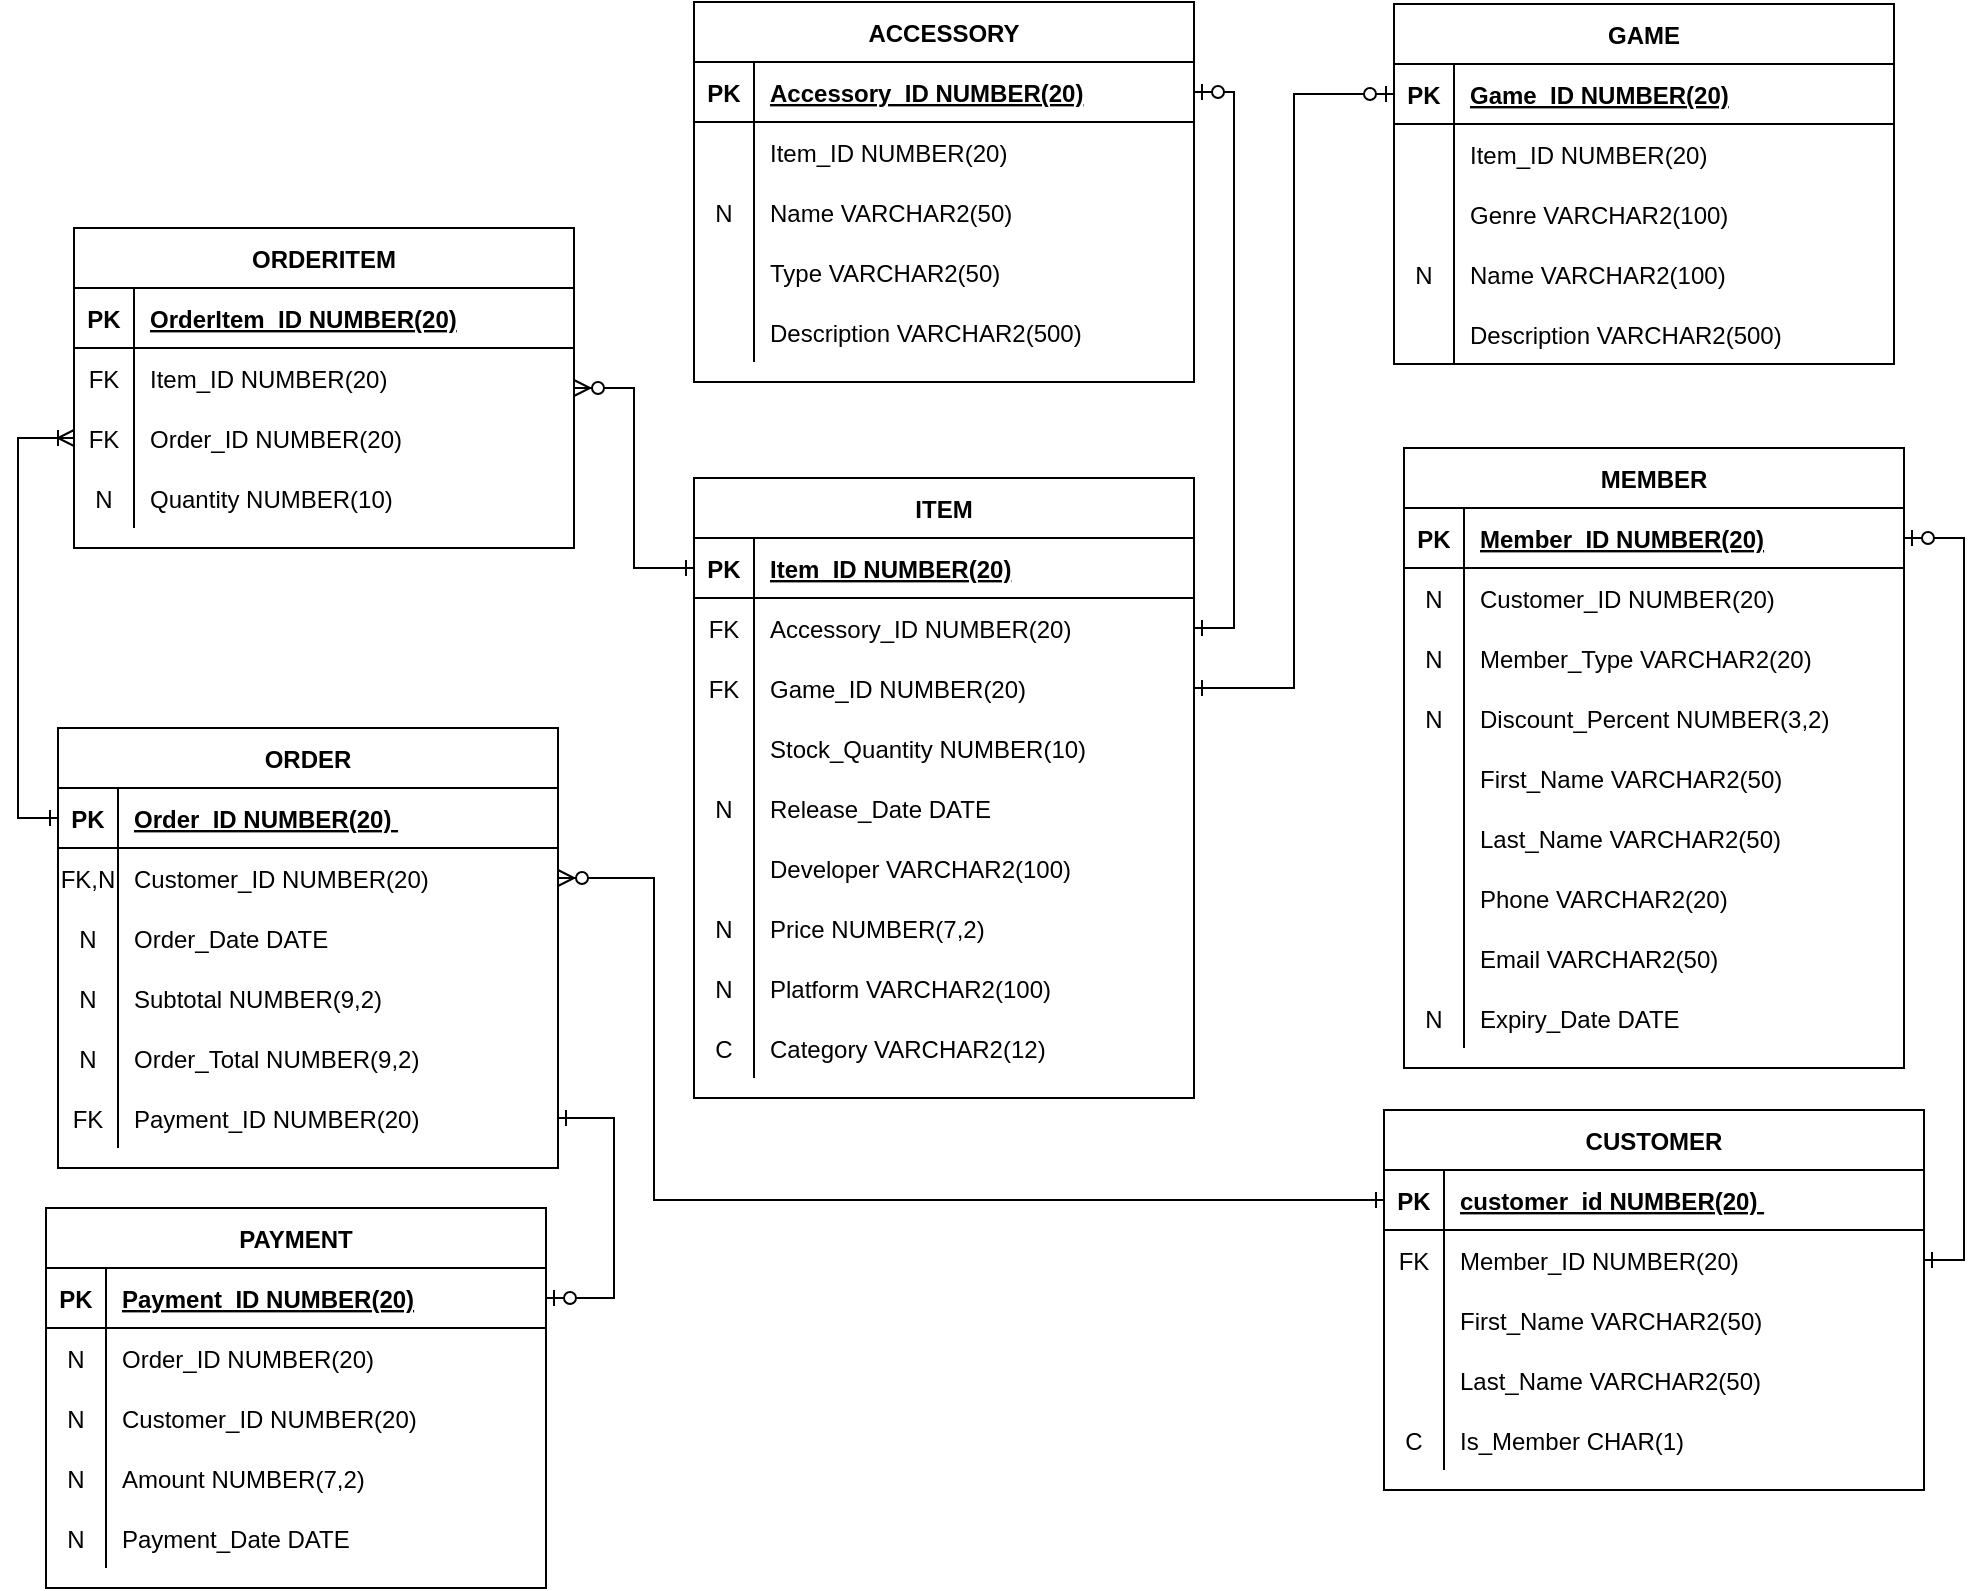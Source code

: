 <mxfile version="13.5.3" type="device"><diagram id="R2lEEEUBdFMjLlhIrx00" name="Page-1"><mxGraphModel dx="2044" dy="882" grid="1" gridSize="10" guides="1" tooltips="1" connect="1" arrows="1" fold="1" page="1" pageScale="1" pageWidth="850" pageHeight="1100" math="0" shadow="0" extFonts="Permanent Marker^https://fonts.googleapis.com/css?family=Permanent+Marker"><root><mxCell id="0"/><mxCell id="1" parent="0"/><mxCell id="w1zzv-0T0DyOZE2RoBS4-31" value="MEMBER" style="shape=table;startSize=30;container=1;collapsible=1;childLayout=tableLayout;fixedRows=1;rowLines=0;fontStyle=1;align=center;resizeLast=1;" parent="1" vertex="1"><mxGeometry x="1025" y="360" width="250" height="310" as="geometry"/></mxCell><mxCell id="w1zzv-0T0DyOZE2RoBS4-32" value="" style="shape=partialRectangle;collapsible=0;dropTarget=0;pointerEvents=0;fillColor=none;points=[[0,0.5],[1,0.5]];portConstraint=eastwest;top=0;left=0;right=0;bottom=1;" parent="w1zzv-0T0DyOZE2RoBS4-31" vertex="1"><mxGeometry y="30" width="250" height="30" as="geometry"/></mxCell><mxCell id="w1zzv-0T0DyOZE2RoBS4-33" value="PK" style="shape=partialRectangle;overflow=hidden;connectable=0;fillColor=none;top=0;left=0;bottom=0;right=0;fontStyle=1;" parent="w1zzv-0T0DyOZE2RoBS4-32" vertex="1"><mxGeometry width="30" height="30" as="geometry"/></mxCell><mxCell id="w1zzv-0T0DyOZE2RoBS4-34" value="Member_ID NUMBER(20)" style="shape=partialRectangle;overflow=hidden;connectable=0;fillColor=none;top=0;left=0;bottom=0;right=0;align=left;spacingLeft=6;fontStyle=5;" parent="w1zzv-0T0DyOZE2RoBS4-32" vertex="1"><mxGeometry x="30" width="220" height="30" as="geometry"/></mxCell><mxCell id="w1zzv-0T0DyOZE2RoBS4-38" value="" style="shape=partialRectangle;collapsible=0;dropTarget=0;pointerEvents=0;fillColor=none;points=[[0,0.5],[1,0.5]];portConstraint=eastwest;top=0;left=0;right=0;bottom=0;" parent="w1zzv-0T0DyOZE2RoBS4-31" vertex="1"><mxGeometry y="60" width="250" height="30" as="geometry"/></mxCell><mxCell id="w1zzv-0T0DyOZE2RoBS4-39" value="N" style="shape=partialRectangle;overflow=hidden;connectable=0;fillColor=none;top=0;left=0;bottom=0;right=0;" parent="w1zzv-0T0DyOZE2RoBS4-38" vertex="1"><mxGeometry width="30" height="30" as="geometry"/></mxCell><mxCell id="w1zzv-0T0DyOZE2RoBS4-40" value="Customer_ID NUMBER(20)" style="shape=partialRectangle;overflow=hidden;connectable=0;fillColor=none;top=0;left=0;bottom=0;right=0;align=left;spacingLeft=6;" parent="w1zzv-0T0DyOZE2RoBS4-38" vertex="1"><mxGeometry x="30" width="220" height="30" as="geometry"/></mxCell><mxCell id="UflkDjCUd2Wjn84CbLJP-10" value="" style="shape=partialRectangle;collapsible=0;dropTarget=0;pointerEvents=0;fillColor=none;points=[[0,0.5],[1,0.5]];portConstraint=eastwest;top=0;left=0;right=0;bottom=0;" parent="w1zzv-0T0DyOZE2RoBS4-31" vertex="1"><mxGeometry y="90" width="250" height="30" as="geometry"/></mxCell><mxCell id="UflkDjCUd2Wjn84CbLJP-11" value="N" style="shape=partialRectangle;overflow=hidden;connectable=0;fillColor=none;top=0;left=0;bottom=0;right=0;" parent="UflkDjCUd2Wjn84CbLJP-10" vertex="1"><mxGeometry width="30" height="30" as="geometry"/></mxCell><mxCell id="UflkDjCUd2Wjn84CbLJP-12" value="Member_Type VARCHAR2(20)" style="shape=partialRectangle;overflow=hidden;connectable=0;fillColor=none;top=0;left=0;bottom=0;right=0;align=left;spacingLeft=6;" parent="UflkDjCUd2Wjn84CbLJP-10" vertex="1"><mxGeometry x="30" width="220" height="30" as="geometry"/></mxCell><mxCell id="w1zzv-0T0DyOZE2RoBS4-95" value="" style="shape=partialRectangle;collapsible=0;dropTarget=0;pointerEvents=0;fillColor=none;points=[[0,0.5],[1,0.5]];portConstraint=eastwest;top=0;left=0;right=0;bottom=0;" parent="w1zzv-0T0DyOZE2RoBS4-31" vertex="1"><mxGeometry y="120" width="250" height="30" as="geometry"/></mxCell><mxCell id="w1zzv-0T0DyOZE2RoBS4-96" value="N" style="shape=partialRectangle;overflow=hidden;connectable=0;fillColor=none;top=0;left=0;bottom=0;right=0;" parent="w1zzv-0T0DyOZE2RoBS4-95" vertex="1"><mxGeometry width="30" height="30" as="geometry"/></mxCell><mxCell id="w1zzv-0T0DyOZE2RoBS4-97" value="Discount_Percent NUMBER(3,2)" style="shape=partialRectangle;overflow=hidden;connectable=0;fillColor=none;top=0;left=0;bottom=0;right=0;align=left;spacingLeft=6;" parent="w1zzv-0T0DyOZE2RoBS4-95" vertex="1"><mxGeometry x="30" width="220" height="30" as="geometry"/></mxCell><mxCell id="w1zzv-0T0DyOZE2RoBS4-98" value="" style="shape=partialRectangle;collapsible=0;dropTarget=0;pointerEvents=0;fillColor=none;points=[[0,0.5],[1,0.5]];portConstraint=eastwest;top=0;left=0;right=0;bottom=0;" parent="w1zzv-0T0DyOZE2RoBS4-31" vertex="1"><mxGeometry y="150" width="250" height="30" as="geometry"/></mxCell><mxCell id="w1zzv-0T0DyOZE2RoBS4-99" value="" style="shape=partialRectangle;overflow=hidden;connectable=0;fillColor=none;top=0;left=0;bottom=0;right=0;" parent="w1zzv-0T0DyOZE2RoBS4-98" vertex="1"><mxGeometry width="30" height="30" as="geometry"/></mxCell><mxCell id="w1zzv-0T0DyOZE2RoBS4-100" value="First_Name VARCHAR2(50)" style="shape=partialRectangle;overflow=hidden;connectable=0;fillColor=none;top=0;left=0;bottom=0;right=0;align=left;spacingLeft=6;" parent="w1zzv-0T0DyOZE2RoBS4-98" vertex="1"><mxGeometry x="30" width="220" height="30" as="geometry"/></mxCell><mxCell id="w1zzv-0T0DyOZE2RoBS4-113" value="" style="shape=partialRectangle;collapsible=0;dropTarget=0;pointerEvents=0;fillColor=none;points=[[0,0.5],[1,0.5]];portConstraint=eastwest;top=0;left=0;right=0;bottom=0;" parent="w1zzv-0T0DyOZE2RoBS4-31" vertex="1"><mxGeometry y="180" width="250" height="30" as="geometry"/></mxCell><mxCell id="w1zzv-0T0DyOZE2RoBS4-114" value="" style="shape=partialRectangle;overflow=hidden;connectable=0;fillColor=none;top=0;left=0;bottom=0;right=0;" parent="w1zzv-0T0DyOZE2RoBS4-113" vertex="1"><mxGeometry width="30" height="30" as="geometry"/></mxCell><mxCell id="w1zzv-0T0DyOZE2RoBS4-115" value="Last_Name VARCHAR2(50)" style="shape=partialRectangle;overflow=hidden;connectable=0;fillColor=none;top=0;left=0;bottom=0;right=0;align=left;spacingLeft=6;" parent="w1zzv-0T0DyOZE2RoBS4-113" vertex="1"><mxGeometry x="30" width="220" height="30" as="geometry"/></mxCell><mxCell id="w1zzv-0T0DyOZE2RoBS4-104" value="" style="shape=partialRectangle;collapsible=0;dropTarget=0;pointerEvents=0;fillColor=none;points=[[0,0.5],[1,0.5]];portConstraint=eastwest;top=0;left=0;right=0;bottom=0;" parent="w1zzv-0T0DyOZE2RoBS4-31" vertex="1"><mxGeometry y="210" width="250" height="30" as="geometry"/></mxCell><mxCell id="w1zzv-0T0DyOZE2RoBS4-105" value="" style="shape=partialRectangle;overflow=hidden;connectable=0;fillColor=none;top=0;left=0;bottom=0;right=0;" parent="w1zzv-0T0DyOZE2RoBS4-104" vertex="1"><mxGeometry width="30" height="30" as="geometry"/></mxCell><mxCell id="w1zzv-0T0DyOZE2RoBS4-106" value="Phone VARCHAR2(20)" style="shape=partialRectangle;overflow=hidden;connectable=0;fillColor=none;top=0;left=0;bottom=0;right=0;align=left;spacingLeft=6;" parent="w1zzv-0T0DyOZE2RoBS4-104" vertex="1"><mxGeometry x="30" width="220" height="30" as="geometry"/></mxCell><mxCell id="w1zzv-0T0DyOZE2RoBS4-107" value="" style="shape=partialRectangle;collapsible=0;dropTarget=0;pointerEvents=0;fillColor=none;points=[[0,0.5],[1,0.5]];portConstraint=eastwest;top=0;left=0;right=0;bottom=0;" parent="w1zzv-0T0DyOZE2RoBS4-31" vertex="1"><mxGeometry y="240" width="250" height="30" as="geometry"/></mxCell><mxCell id="w1zzv-0T0DyOZE2RoBS4-108" value="" style="shape=partialRectangle;overflow=hidden;connectable=0;fillColor=none;top=0;left=0;bottom=0;right=0;" parent="w1zzv-0T0DyOZE2RoBS4-107" vertex="1"><mxGeometry width="30" height="30" as="geometry"/></mxCell><mxCell id="w1zzv-0T0DyOZE2RoBS4-109" value="Email VARCHAR2(50)" style="shape=partialRectangle;overflow=hidden;connectable=0;fillColor=none;top=0;left=0;bottom=0;right=0;align=left;spacingLeft=6;" parent="w1zzv-0T0DyOZE2RoBS4-107" vertex="1"><mxGeometry x="30" width="220" height="30" as="geometry"/></mxCell><mxCell id="w1zzv-0T0DyOZE2RoBS4-110" value="" style="shape=partialRectangle;collapsible=0;dropTarget=0;pointerEvents=0;fillColor=none;points=[[0,0.5],[1,0.5]];portConstraint=eastwest;top=0;left=0;right=0;bottom=0;" parent="w1zzv-0T0DyOZE2RoBS4-31" vertex="1"><mxGeometry y="270" width="250" height="30" as="geometry"/></mxCell><mxCell id="w1zzv-0T0DyOZE2RoBS4-111" value="N" style="shape=partialRectangle;overflow=hidden;connectable=0;fillColor=none;top=0;left=0;bottom=0;right=0;" parent="w1zzv-0T0DyOZE2RoBS4-110" vertex="1"><mxGeometry width="30" height="30" as="geometry"/></mxCell><mxCell id="w1zzv-0T0DyOZE2RoBS4-112" value="Expiry_Date DATE" style="shape=partialRectangle;overflow=hidden;connectable=0;fillColor=none;top=0;left=0;bottom=0;right=0;align=left;spacingLeft=6;" parent="w1zzv-0T0DyOZE2RoBS4-110" vertex="1"><mxGeometry x="30" width="220" height="30" as="geometry"/></mxCell><mxCell id="w1zzv-0T0DyOZE2RoBS4-137" style="edgeStyle=orthogonalEdgeStyle;rounded=0;orthogonalLoop=1;jettySize=auto;html=1;entryX=1;entryY=0.5;entryDx=0;entryDy=0;exitX=1;exitY=0.5;exitDx=0;exitDy=0;startArrow=ERzeroToOne;startFill=1;endArrow=ERone;endFill=0;" parent="1" source="w1zzv-0T0DyOZE2RoBS4-32" target="C-vyLk0tnHw3VtMMgP7b-27" edge="1"><mxGeometry relative="1" as="geometry"/></mxCell><mxCell id="w1zzv-0T0DyOZE2RoBS4-138" style="edgeStyle=orthogonalEdgeStyle;rounded=0;orthogonalLoop=1;jettySize=auto;html=1;exitX=0;exitY=0.5;exitDx=0;exitDy=0;entryX=1;entryY=0.5;entryDx=0;entryDy=0;startArrow=ERone;startFill=0;endArrow=ERzeroToMany;endFill=1;" parent="1" source="C-vyLk0tnHw3VtMMgP7b-24" target="C-vyLk0tnHw3VtMMgP7b-6" edge="1"><mxGeometry relative="1" as="geometry"><Array as="points"><mxPoint x="650" y="736"/><mxPoint x="650" y="575"/></Array></mxGeometry></mxCell><mxCell id="w1zzv-0T0DyOZE2RoBS4-41" value="ITEM" style="shape=table;startSize=30;container=1;collapsible=1;childLayout=tableLayout;fixedRows=1;rowLines=0;fontStyle=1;align=center;resizeLast=1;" parent="1" vertex="1"><mxGeometry x="670" y="375" width="250" height="310" as="geometry"/></mxCell><mxCell id="w1zzv-0T0DyOZE2RoBS4-42" value="" style="shape=partialRectangle;collapsible=0;dropTarget=0;pointerEvents=0;fillColor=none;points=[[0,0.5],[1,0.5]];portConstraint=eastwest;top=0;left=0;right=0;bottom=1;" parent="w1zzv-0T0DyOZE2RoBS4-41" vertex="1"><mxGeometry y="30" width="250" height="30" as="geometry"/></mxCell><mxCell id="w1zzv-0T0DyOZE2RoBS4-43" value="PK" style="shape=partialRectangle;overflow=hidden;connectable=0;fillColor=none;top=0;left=0;bottom=0;right=0;fontStyle=1;" parent="w1zzv-0T0DyOZE2RoBS4-42" vertex="1"><mxGeometry width="30" height="30" as="geometry"/></mxCell><mxCell id="w1zzv-0T0DyOZE2RoBS4-44" value="Item_ID NUMBER(20)" style="shape=partialRectangle;overflow=hidden;connectable=0;fillColor=none;top=0;left=0;bottom=0;right=0;align=left;spacingLeft=6;fontStyle=5;" parent="w1zzv-0T0DyOZE2RoBS4-42" vertex="1"><mxGeometry x="30" width="220" height="30" as="geometry"/></mxCell><mxCell id="9Mm8AJPWBxrXt1CwQbDC-13" value="" style="shape=partialRectangle;collapsible=0;dropTarget=0;pointerEvents=0;fillColor=none;points=[[0,0.5],[1,0.5]];portConstraint=eastwest;top=0;left=0;right=0;bottom=0;" parent="w1zzv-0T0DyOZE2RoBS4-41" vertex="1"><mxGeometry y="60" width="250" height="30" as="geometry"/></mxCell><mxCell id="9Mm8AJPWBxrXt1CwQbDC-14" value="FK" style="shape=partialRectangle;overflow=hidden;connectable=0;fillColor=none;top=0;left=0;bottom=0;right=0;" parent="9Mm8AJPWBxrXt1CwQbDC-13" vertex="1"><mxGeometry width="30" height="30" as="geometry"/></mxCell><mxCell id="9Mm8AJPWBxrXt1CwQbDC-15" value="Accessory_ID NUMBER(20)" style="shape=partialRectangle;overflow=hidden;connectable=0;fillColor=none;top=0;left=0;bottom=0;right=0;align=left;spacingLeft=6;" parent="9Mm8AJPWBxrXt1CwQbDC-13" vertex="1"><mxGeometry x="30" width="220" height="30" as="geometry"/></mxCell><mxCell id="9Mm8AJPWBxrXt1CwQbDC-16" value="" style="shape=partialRectangle;collapsible=0;dropTarget=0;pointerEvents=0;fillColor=none;points=[[0,0.5],[1,0.5]];portConstraint=eastwest;top=0;left=0;right=0;bottom=0;" parent="w1zzv-0T0DyOZE2RoBS4-41" vertex="1"><mxGeometry y="90" width="250" height="30" as="geometry"/></mxCell><mxCell id="9Mm8AJPWBxrXt1CwQbDC-17" value="FK" style="shape=partialRectangle;overflow=hidden;connectable=0;fillColor=none;top=0;left=0;bottom=0;right=0;" parent="9Mm8AJPWBxrXt1CwQbDC-16" vertex="1"><mxGeometry width="30" height="30" as="geometry"/></mxCell><mxCell id="9Mm8AJPWBxrXt1CwQbDC-18" value="Game_ID NUMBER(20)" style="shape=partialRectangle;overflow=hidden;connectable=0;fillColor=none;top=0;left=0;bottom=0;right=0;align=left;spacingLeft=6;" parent="9Mm8AJPWBxrXt1CwQbDC-16" vertex="1"><mxGeometry x="30" width="220" height="30" as="geometry"/></mxCell><mxCell id="w1zzv-0T0DyOZE2RoBS4-45" value="" style="shape=partialRectangle;collapsible=0;dropTarget=0;pointerEvents=0;fillColor=none;points=[[0,0.5],[1,0.5]];portConstraint=eastwest;top=0;left=0;right=0;bottom=0;" parent="w1zzv-0T0DyOZE2RoBS4-41" vertex="1"><mxGeometry y="120" width="250" height="30" as="geometry"/></mxCell><mxCell id="w1zzv-0T0DyOZE2RoBS4-46" value="" style="shape=partialRectangle;overflow=hidden;connectable=0;fillColor=none;top=0;left=0;bottom=0;right=0;" parent="w1zzv-0T0DyOZE2RoBS4-45" vertex="1"><mxGeometry width="30" height="30" as="geometry"/></mxCell><mxCell id="w1zzv-0T0DyOZE2RoBS4-47" value="Stock_Quantity NUMBER(10)" style="shape=partialRectangle;overflow=hidden;connectable=0;fillColor=none;top=0;left=0;bottom=0;right=0;align=left;spacingLeft=6;" parent="w1zzv-0T0DyOZE2RoBS4-45" vertex="1"><mxGeometry x="30" width="220" height="30" as="geometry"/></mxCell><mxCell id="w1zzv-0T0DyOZE2RoBS4-48" value="" style="shape=partialRectangle;collapsible=0;dropTarget=0;pointerEvents=0;fillColor=none;points=[[0,0.5],[1,0.5]];portConstraint=eastwest;top=0;left=0;right=0;bottom=0;" parent="w1zzv-0T0DyOZE2RoBS4-41" vertex="1"><mxGeometry y="150" width="250" height="30" as="geometry"/></mxCell><mxCell id="w1zzv-0T0DyOZE2RoBS4-49" value="N" style="shape=partialRectangle;overflow=hidden;connectable=0;fillColor=none;top=0;left=0;bottom=0;right=0;" parent="w1zzv-0T0DyOZE2RoBS4-48" vertex="1"><mxGeometry width="30" height="30" as="geometry"/></mxCell><mxCell id="w1zzv-0T0DyOZE2RoBS4-50" value="Release_Date DATE" style="shape=partialRectangle;overflow=hidden;connectable=0;fillColor=none;top=0;left=0;bottom=0;right=0;align=left;spacingLeft=6;" parent="w1zzv-0T0DyOZE2RoBS4-48" vertex="1"><mxGeometry x="30" width="220" height="30" as="geometry"/></mxCell><mxCell id="w1zzv-0T0DyOZE2RoBS4-89" value="" style="shape=partialRectangle;collapsible=0;dropTarget=0;pointerEvents=0;fillColor=none;points=[[0,0.5],[1,0.5]];portConstraint=eastwest;top=0;left=0;right=0;bottom=0;" parent="w1zzv-0T0DyOZE2RoBS4-41" vertex="1"><mxGeometry y="180" width="250" height="30" as="geometry"/></mxCell><mxCell id="w1zzv-0T0DyOZE2RoBS4-90" value="" style="shape=partialRectangle;overflow=hidden;connectable=0;fillColor=none;top=0;left=0;bottom=0;right=0;" parent="w1zzv-0T0DyOZE2RoBS4-89" vertex="1"><mxGeometry width="30" height="30" as="geometry"/></mxCell><mxCell id="w1zzv-0T0DyOZE2RoBS4-91" value="Developer VARCHAR2(100) " style="shape=partialRectangle;overflow=hidden;connectable=0;fillColor=none;top=0;left=0;bottom=0;right=0;align=left;spacingLeft=6;" parent="w1zzv-0T0DyOZE2RoBS4-89" vertex="1"><mxGeometry x="30" width="220" height="30" as="geometry"/></mxCell><mxCell id="w1zzv-0T0DyOZE2RoBS4-92" value="" style="shape=partialRectangle;collapsible=0;dropTarget=0;pointerEvents=0;fillColor=none;points=[[0,0.5],[1,0.5]];portConstraint=eastwest;top=0;left=0;right=0;bottom=0;" parent="w1zzv-0T0DyOZE2RoBS4-41" vertex="1"><mxGeometry y="210" width="250" height="30" as="geometry"/></mxCell><mxCell id="w1zzv-0T0DyOZE2RoBS4-93" value="N" style="shape=partialRectangle;overflow=hidden;connectable=0;fillColor=none;top=0;left=0;bottom=0;right=0;" parent="w1zzv-0T0DyOZE2RoBS4-92" vertex="1"><mxGeometry width="30" height="30" as="geometry"/></mxCell><mxCell id="w1zzv-0T0DyOZE2RoBS4-94" value="Price NUMBER(7,2)" style="shape=partialRectangle;overflow=hidden;connectable=0;fillColor=none;top=0;left=0;bottom=0;right=0;align=left;spacingLeft=6;" parent="w1zzv-0T0DyOZE2RoBS4-92" vertex="1"><mxGeometry x="30" width="220" height="30" as="geometry"/></mxCell><mxCell id="9Mm8AJPWBxrXt1CwQbDC-44" value="" style="shape=partialRectangle;collapsible=0;dropTarget=0;pointerEvents=0;fillColor=none;points=[[0,0.5],[1,0.5]];portConstraint=eastwest;top=0;left=0;right=0;bottom=0;" parent="w1zzv-0T0DyOZE2RoBS4-41" vertex="1"><mxGeometry y="240" width="250" height="30" as="geometry"/></mxCell><mxCell id="9Mm8AJPWBxrXt1CwQbDC-45" value="N" style="shape=partialRectangle;overflow=hidden;connectable=0;fillColor=none;top=0;left=0;bottom=0;right=0;" parent="9Mm8AJPWBxrXt1CwQbDC-44" vertex="1"><mxGeometry width="30" height="30" as="geometry"/></mxCell><mxCell id="9Mm8AJPWBxrXt1CwQbDC-46" value="Platform VARCHAR2(100) " style="shape=partialRectangle;overflow=hidden;connectable=0;fillColor=none;top=0;left=0;bottom=0;right=0;align=left;spacingLeft=6;" parent="9Mm8AJPWBxrXt1CwQbDC-44" vertex="1"><mxGeometry x="30" width="220" height="30" as="geometry"/></mxCell><mxCell id="UflkDjCUd2Wjn84CbLJP-1" value="" style="shape=partialRectangle;collapsible=0;dropTarget=0;pointerEvents=0;fillColor=none;points=[[0,0.5],[1,0.5]];portConstraint=eastwest;top=0;left=0;right=0;bottom=0;" parent="w1zzv-0T0DyOZE2RoBS4-41" vertex="1"><mxGeometry y="270" width="250" height="30" as="geometry"/></mxCell><mxCell id="UflkDjCUd2Wjn84CbLJP-2" value="C" style="shape=partialRectangle;overflow=hidden;connectable=0;fillColor=none;top=0;left=0;bottom=0;right=0;" parent="UflkDjCUd2Wjn84CbLJP-1" vertex="1"><mxGeometry width="30" height="30" as="geometry"/></mxCell><mxCell id="UflkDjCUd2Wjn84CbLJP-3" value="Category VARCHAR2(12)" style="shape=partialRectangle;overflow=hidden;connectable=0;fillColor=none;top=0;left=0;bottom=0;right=0;align=left;spacingLeft=6;" parent="UflkDjCUd2Wjn84CbLJP-1" vertex="1"><mxGeometry x="30" width="220" height="30" as="geometry"/></mxCell><mxCell id="C-vyLk0tnHw3VtMMgP7b-23" value="CUSTOMER" style="shape=table;startSize=30;container=1;collapsible=1;childLayout=tableLayout;fixedRows=1;rowLines=0;fontStyle=1;align=center;resizeLast=1;" parent="1" vertex="1"><mxGeometry x="1015" y="691" width="270" height="190" as="geometry"/></mxCell><mxCell id="C-vyLk0tnHw3VtMMgP7b-24" value="" style="shape=partialRectangle;collapsible=0;dropTarget=0;pointerEvents=0;fillColor=none;points=[[0,0.5],[1,0.5]];portConstraint=eastwest;top=0;left=0;right=0;bottom=1;" parent="C-vyLk0tnHw3VtMMgP7b-23" vertex="1"><mxGeometry y="30" width="270" height="30" as="geometry"/></mxCell><mxCell id="C-vyLk0tnHw3VtMMgP7b-25" value="PK" style="shape=partialRectangle;overflow=hidden;connectable=0;fillColor=none;top=0;left=0;bottom=0;right=0;fontStyle=1;" parent="C-vyLk0tnHw3VtMMgP7b-24" vertex="1"><mxGeometry width="30" height="30" as="geometry"/></mxCell><mxCell id="C-vyLk0tnHw3VtMMgP7b-26" value="customer_id NUMBER(20)  " style="shape=partialRectangle;overflow=hidden;connectable=0;fillColor=none;top=0;left=0;bottom=0;right=0;align=left;spacingLeft=6;fontStyle=5;" parent="C-vyLk0tnHw3VtMMgP7b-24" vertex="1"><mxGeometry x="30" width="240" height="30" as="geometry"/></mxCell><mxCell id="C-vyLk0tnHw3VtMMgP7b-27" value="" style="shape=partialRectangle;collapsible=0;dropTarget=0;pointerEvents=0;fillColor=none;points=[[0,0.5],[1,0.5]];portConstraint=eastwest;top=0;left=0;right=0;bottom=0;" parent="C-vyLk0tnHw3VtMMgP7b-23" vertex="1"><mxGeometry y="60" width="270" height="30" as="geometry"/></mxCell><mxCell id="C-vyLk0tnHw3VtMMgP7b-28" value="FK" style="shape=partialRectangle;overflow=hidden;connectable=0;fillColor=none;top=0;left=0;bottom=0;right=0;" parent="C-vyLk0tnHw3VtMMgP7b-27" vertex="1"><mxGeometry width="30" height="30" as="geometry"/></mxCell><mxCell id="C-vyLk0tnHw3VtMMgP7b-29" value="Member_ID NUMBER(20) " style="shape=partialRectangle;overflow=hidden;connectable=0;fillColor=none;top=0;left=0;bottom=0;right=0;align=left;spacingLeft=6;" parent="C-vyLk0tnHw3VtMMgP7b-27" vertex="1"><mxGeometry x="30" width="240" height="30" as="geometry"/></mxCell><mxCell id="w1zzv-0T0DyOZE2RoBS4-71" value="" style="shape=partialRectangle;collapsible=0;dropTarget=0;pointerEvents=0;fillColor=none;points=[[0,0.5],[1,0.5]];portConstraint=eastwest;top=0;left=0;right=0;bottom=0;" parent="C-vyLk0tnHw3VtMMgP7b-23" vertex="1"><mxGeometry y="90" width="270" height="30" as="geometry"/></mxCell><mxCell id="w1zzv-0T0DyOZE2RoBS4-72" value="" style="shape=partialRectangle;overflow=hidden;connectable=0;fillColor=none;top=0;left=0;bottom=0;right=0;" parent="w1zzv-0T0DyOZE2RoBS4-71" vertex="1"><mxGeometry width="30" height="30" as="geometry"/></mxCell><mxCell id="w1zzv-0T0DyOZE2RoBS4-73" value="First_Name VARCHAR2(50) " style="shape=partialRectangle;overflow=hidden;connectable=0;fillColor=none;top=0;left=0;bottom=0;right=0;align=left;spacingLeft=6;" parent="w1zzv-0T0DyOZE2RoBS4-71" vertex="1"><mxGeometry x="30" width="240" height="30" as="geometry"/></mxCell><mxCell id="w1zzv-0T0DyOZE2RoBS4-74" value="" style="shape=partialRectangle;collapsible=0;dropTarget=0;pointerEvents=0;fillColor=none;points=[[0,0.5],[1,0.5]];portConstraint=eastwest;top=0;left=0;right=0;bottom=0;" parent="C-vyLk0tnHw3VtMMgP7b-23" vertex="1"><mxGeometry y="120" width="270" height="30" as="geometry"/></mxCell><mxCell id="w1zzv-0T0DyOZE2RoBS4-75" value="" style="shape=partialRectangle;overflow=hidden;connectable=0;fillColor=none;top=0;left=0;bottom=0;right=0;" parent="w1zzv-0T0DyOZE2RoBS4-74" vertex="1"><mxGeometry width="30" height="30" as="geometry"/></mxCell><mxCell id="w1zzv-0T0DyOZE2RoBS4-76" value="Last_Name VARCHAR2(50) " style="shape=partialRectangle;overflow=hidden;connectable=0;fillColor=none;top=0;left=0;bottom=0;right=0;align=left;spacingLeft=6;" parent="w1zzv-0T0DyOZE2RoBS4-74" vertex="1"><mxGeometry x="30" width="240" height="30" as="geometry"/></mxCell><mxCell id="w1zzv-0T0DyOZE2RoBS4-77" value="" style="shape=partialRectangle;collapsible=0;dropTarget=0;pointerEvents=0;fillColor=none;points=[[0,0.5],[1,0.5]];portConstraint=eastwest;top=0;left=0;right=0;bottom=0;" parent="C-vyLk0tnHw3VtMMgP7b-23" vertex="1"><mxGeometry y="150" width="270" height="30" as="geometry"/></mxCell><mxCell id="w1zzv-0T0DyOZE2RoBS4-78" value="C" style="shape=partialRectangle;overflow=hidden;connectable=0;fillColor=none;top=0;left=0;bottom=0;right=0;" parent="w1zzv-0T0DyOZE2RoBS4-77" vertex="1"><mxGeometry width="30" height="30" as="geometry"/></mxCell><mxCell id="w1zzv-0T0DyOZE2RoBS4-79" value="Is_Member CHAR(1)" style="shape=partialRectangle;overflow=hidden;connectable=0;fillColor=none;top=0;left=0;bottom=0;right=0;align=left;spacingLeft=6;" parent="w1zzv-0T0DyOZE2RoBS4-77" vertex="1"><mxGeometry x="30" width="240" height="30" as="geometry"/></mxCell><mxCell id="0Ht-k_x9MMUka_kjQyWI-42" style="edgeStyle=orthogonalEdgeStyle;rounded=0;orthogonalLoop=1;jettySize=auto;html=1;exitX=1;exitY=0.5;exitDx=0;exitDy=0;entryX=1;entryY=0.5;entryDx=0;entryDy=0;startArrow=ERone;startFill=0;endArrow=ERzeroToOne;endFill=1;" parent="1" source="9Mm8AJPWBxrXt1CwQbDC-13" target="C-vyLk0tnHw3VtMMgP7b-14" edge="1"><mxGeometry relative="1" as="geometry"><mxPoint x="950" y="410" as="targetPoint"/></mxGeometry></mxCell><mxCell id="C-vyLk0tnHw3VtMMgP7b-13" value="ACCESSORY" style="shape=table;startSize=30;container=1;collapsible=1;childLayout=tableLayout;fixedRows=1;rowLines=0;fontStyle=1;align=center;resizeLast=1;" parent="1" vertex="1"><mxGeometry x="670" y="137" width="250" height="190" as="geometry"/></mxCell><mxCell id="C-vyLk0tnHw3VtMMgP7b-14" value="" style="shape=partialRectangle;collapsible=0;dropTarget=0;pointerEvents=0;fillColor=none;points=[[0,0.5],[1,0.5]];portConstraint=eastwest;top=0;left=0;right=0;bottom=1;" parent="C-vyLk0tnHw3VtMMgP7b-13" vertex="1"><mxGeometry y="30" width="250" height="30" as="geometry"/></mxCell><mxCell id="C-vyLk0tnHw3VtMMgP7b-15" value="PK" style="shape=partialRectangle;overflow=hidden;connectable=0;fillColor=none;top=0;left=0;bottom=0;right=0;fontStyle=1;" parent="C-vyLk0tnHw3VtMMgP7b-14" vertex="1"><mxGeometry width="30" height="30" as="geometry"/></mxCell><mxCell id="C-vyLk0tnHw3VtMMgP7b-16" value="Accessory_ID NUMBER(20)" style="shape=partialRectangle;overflow=hidden;connectable=0;fillColor=none;top=0;left=0;bottom=0;right=0;align=left;spacingLeft=6;fontStyle=5;" parent="C-vyLk0tnHw3VtMMgP7b-14" vertex="1"><mxGeometry x="30" width="220" height="30" as="geometry"/></mxCell><mxCell id="w1zzv-0T0DyOZE2RoBS4-119" value="" style="shape=partialRectangle;collapsible=0;dropTarget=0;pointerEvents=0;fillColor=none;points=[[0,0.5],[1,0.5]];portConstraint=eastwest;top=0;left=0;right=0;bottom=0;" parent="C-vyLk0tnHw3VtMMgP7b-13" vertex="1"><mxGeometry y="60" width="250" height="30" as="geometry"/></mxCell><mxCell id="w1zzv-0T0DyOZE2RoBS4-120" value="" style="shape=partialRectangle;overflow=hidden;connectable=0;fillColor=none;top=0;left=0;bottom=0;right=0;" parent="w1zzv-0T0DyOZE2RoBS4-119" vertex="1"><mxGeometry width="30" height="30" as="geometry"/></mxCell><mxCell id="w1zzv-0T0DyOZE2RoBS4-121" value="Item_ID NUMBER(20)" style="shape=partialRectangle;overflow=hidden;connectable=0;fillColor=none;top=0;left=0;bottom=0;right=0;align=left;spacingLeft=6;" parent="w1zzv-0T0DyOZE2RoBS4-119" vertex="1"><mxGeometry x="30" width="220" height="30" as="geometry"/></mxCell><mxCell id="w1zzv-0T0DyOZE2RoBS4-122" value="" style="shape=partialRectangle;collapsible=0;dropTarget=0;pointerEvents=0;fillColor=none;points=[[0,0.5],[1,0.5]];portConstraint=eastwest;top=0;left=0;right=0;bottom=0;" parent="C-vyLk0tnHw3VtMMgP7b-13" vertex="1"><mxGeometry y="90" width="250" height="30" as="geometry"/></mxCell><mxCell id="w1zzv-0T0DyOZE2RoBS4-123" value="N" style="shape=partialRectangle;overflow=hidden;connectable=0;fillColor=none;top=0;left=0;bottom=0;right=0;" parent="w1zzv-0T0DyOZE2RoBS4-122" vertex="1"><mxGeometry width="30" height="30" as="geometry"/></mxCell><mxCell id="w1zzv-0T0DyOZE2RoBS4-124" value="Name VARCHAR2(50)" style="shape=partialRectangle;overflow=hidden;connectable=0;fillColor=none;top=0;left=0;bottom=0;right=0;align=left;spacingLeft=6;" parent="w1zzv-0T0DyOZE2RoBS4-122" vertex="1"><mxGeometry x="30" width="220" height="30" as="geometry"/></mxCell><mxCell id="C-vyLk0tnHw3VtMMgP7b-20" value="" style="shape=partialRectangle;collapsible=0;dropTarget=0;pointerEvents=0;fillColor=none;points=[[0,0.5],[1,0.5]];portConstraint=eastwest;top=0;left=0;right=0;bottom=0;" parent="C-vyLk0tnHw3VtMMgP7b-13" vertex="1"><mxGeometry y="120" width="250" height="30" as="geometry"/></mxCell><mxCell id="C-vyLk0tnHw3VtMMgP7b-21" value="" style="shape=partialRectangle;overflow=hidden;connectable=0;fillColor=none;top=0;left=0;bottom=0;right=0;" parent="C-vyLk0tnHw3VtMMgP7b-20" vertex="1"><mxGeometry width="30" height="30" as="geometry"/></mxCell><mxCell id="C-vyLk0tnHw3VtMMgP7b-22" value="Type VARCHAR2(50)" style="shape=partialRectangle;overflow=hidden;connectable=0;fillColor=none;top=0;left=0;bottom=0;right=0;align=left;spacingLeft=6;" parent="C-vyLk0tnHw3VtMMgP7b-20" vertex="1"><mxGeometry x="30" width="220" height="30" as="geometry"/></mxCell><mxCell id="0Ht-k_x9MMUka_kjQyWI-62" value="" style="shape=partialRectangle;collapsible=0;dropTarget=0;pointerEvents=0;fillColor=none;points=[[0,0.5],[1,0.5]];portConstraint=eastwest;top=0;left=0;right=0;bottom=0;" parent="C-vyLk0tnHw3VtMMgP7b-13" vertex="1"><mxGeometry y="150" width="250" height="30" as="geometry"/></mxCell><mxCell id="0Ht-k_x9MMUka_kjQyWI-63" value="" style="shape=partialRectangle;overflow=hidden;connectable=0;fillColor=none;top=0;left=0;bottom=0;right=0;" parent="0Ht-k_x9MMUka_kjQyWI-62" vertex="1"><mxGeometry width="30" height="30" as="geometry"/></mxCell><mxCell id="0Ht-k_x9MMUka_kjQyWI-64" value="Description VARCHAR2(500)" style="shape=partialRectangle;overflow=hidden;connectable=0;fillColor=none;top=0;left=0;bottom=0;right=0;align=left;spacingLeft=6;" parent="0Ht-k_x9MMUka_kjQyWI-62" vertex="1"><mxGeometry x="30" width="220" height="30" as="geometry"/></mxCell><mxCell id="0Ht-k_x9MMUka_kjQyWI-43" style="edgeStyle=orthogonalEdgeStyle;rounded=0;orthogonalLoop=1;jettySize=auto;html=1;exitX=1;exitY=0.5;exitDx=0;exitDy=0;entryX=0;entryY=0.5;entryDx=0;entryDy=0;endArrow=ERzeroToOne;endFill=1;startArrow=ERone;startFill=0;" parent="1" source="9Mm8AJPWBxrXt1CwQbDC-16" target="w1zzv-0T0DyOZE2RoBS4-52" edge="1"><mxGeometry relative="1" as="geometry"/></mxCell><mxCell id="C-vyLk0tnHw3VtMMgP7b-2" value="ORDER" style="shape=table;startSize=30;container=1;collapsible=1;childLayout=tableLayout;fixedRows=1;rowLines=0;fontStyle=1;align=center;resizeLast=1;" parent="1" vertex="1"><mxGeometry x="352" y="500" width="250" height="220" as="geometry"/></mxCell><mxCell id="C-vyLk0tnHw3VtMMgP7b-3" value="" style="shape=partialRectangle;collapsible=0;dropTarget=0;pointerEvents=0;fillColor=none;points=[[0,0.5],[1,0.5]];portConstraint=eastwest;top=0;left=0;right=0;bottom=1;" parent="C-vyLk0tnHw3VtMMgP7b-2" vertex="1"><mxGeometry y="30" width="250" height="30" as="geometry"/></mxCell><mxCell id="C-vyLk0tnHw3VtMMgP7b-4" value="PK" style="shape=partialRectangle;overflow=hidden;connectable=0;fillColor=none;top=0;left=0;bottom=0;right=0;fontStyle=1;" parent="C-vyLk0tnHw3VtMMgP7b-3" vertex="1"><mxGeometry width="30" height="30" as="geometry"/></mxCell><mxCell id="C-vyLk0tnHw3VtMMgP7b-5" value="Order_ID NUMBER(20)  " style="shape=partialRectangle;overflow=hidden;connectable=0;fillColor=none;top=0;left=0;bottom=0;right=0;align=left;spacingLeft=6;fontStyle=5;" parent="C-vyLk0tnHw3VtMMgP7b-3" vertex="1"><mxGeometry x="30" width="220" height="30" as="geometry"/></mxCell><mxCell id="C-vyLk0tnHw3VtMMgP7b-6" value="" style="shape=partialRectangle;collapsible=0;dropTarget=0;pointerEvents=0;fillColor=none;points=[[0,0.5],[1,0.5]];portConstraint=eastwest;top=0;left=0;right=0;bottom=0;" parent="C-vyLk0tnHw3VtMMgP7b-2" vertex="1"><mxGeometry y="60" width="250" height="30" as="geometry"/></mxCell><mxCell id="C-vyLk0tnHw3VtMMgP7b-7" value="FK,N" style="shape=partialRectangle;overflow=hidden;connectable=0;fillColor=none;top=0;left=0;bottom=0;right=0;" parent="C-vyLk0tnHw3VtMMgP7b-6" vertex="1"><mxGeometry width="30" height="30" as="geometry"/></mxCell><mxCell id="C-vyLk0tnHw3VtMMgP7b-8" value="Customer_ID NUMBER(20)" style="shape=partialRectangle;overflow=hidden;connectable=0;fillColor=none;top=0;left=0;bottom=0;right=0;align=left;spacingLeft=6;" parent="C-vyLk0tnHw3VtMMgP7b-6" vertex="1"><mxGeometry x="30" width="220" height="30" as="geometry"/></mxCell><mxCell id="C-vyLk0tnHw3VtMMgP7b-9" value="" style="shape=partialRectangle;collapsible=0;dropTarget=0;pointerEvents=0;fillColor=none;points=[[0,0.5],[1,0.5]];portConstraint=eastwest;top=0;left=0;right=0;bottom=0;" parent="C-vyLk0tnHw3VtMMgP7b-2" vertex="1"><mxGeometry y="90" width="250" height="30" as="geometry"/></mxCell><mxCell id="C-vyLk0tnHw3VtMMgP7b-10" value="N" style="shape=partialRectangle;overflow=hidden;connectable=0;fillColor=none;top=0;left=0;bottom=0;right=0;" parent="C-vyLk0tnHw3VtMMgP7b-9" vertex="1"><mxGeometry width="30" height="30" as="geometry"/></mxCell><mxCell id="C-vyLk0tnHw3VtMMgP7b-11" value="Order_Date DATE " style="shape=partialRectangle;overflow=hidden;connectable=0;fillColor=none;top=0;left=0;bottom=0;right=0;align=left;spacingLeft=6;" parent="C-vyLk0tnHw3VtMMgP7b-9" vertex="1"><mxGeometry x="30" width="220" height="30" as="geometry"/></mxCell><mxCell id="-nsmQfeL8hzDNCbMf8jB-1" value="" style="shape=partialRectangle;collapsible=0;dropTarget=0;pointerEvents=0;fillColor=none;points=[[0,0.5],[1,0.5]];portConstraint=eastwest;top=0;left=0;right=0;bottom=0;" vertex="1" parent="C-vyLk0tnHw3VtMMgP7b-2"><mxGeometry y="120" width="250" height="30" as="geometry"/></mxCell><mxCell id="-nsmQfeL8hzDNCbMf8jB-2" value="N" style="shape=partialRectangle;overflow=hidden;connectable=0;fillColor=none;top=0;left=0;bottom=0;right=0;" vertex="1" parent="-nsmQfeL8hzDNCbMf8jB-1"><mxGeometry width="30" height="30" as="geometry"/></mxCell><mxCell id="-nsmQfeL8hzDNCbMf8jB-3" value="Subtotal NUMBER(9,2)" style="shape=partialRectangle;overflow=hidden;connectable=0;fillColor=none;top=0;left=0;bottom=0;right=0;align=left;spacingLeft=6;" vertex="1" parent="-nsmQfeL8hzDNCbMf8jB-1"><mxGeometry x="30" width="220" height="30" as="geometry"/></mxCell><mxCell id="w1zzv-0T0DyOZE2RoBS4-80" value="" style="shape=partialRectangle;collapsible=0;dropTarget=0;pointerEvents=0;fillColor=none;points=[[0,0.5],[1,0.5]];portConstraint=eastwest;top=0;left=0;right=0;bottom=0;" parent="C-vyLk0tnHw3VtMMgP7b-2" vertex="1"><mxGeometry y="150" width="250" height="30" as="geometry"/></mxCell><mxCell id="w1zzv-0T0DyOZE2RoBS4-81" value="N" style="shape=partialRectangle;overflow=hidden;connectable=0;fillColor=none;top=0;left=0;bottom=0;right=0;" parent="w1zzv-0T0DyOZE2RoBS4-80" vertex="1"><mxGeometry width="30" height="30" as="geometry"/></mxCell><mxCell id="w1zzv-0T0DyOZE2RoBS4-82" value="Order_Total NUMBER(9,2)" style="shape=partialRectangle;overflow=hidden;connectable=0;fillColor=none;top=0;left=0;bottom=0;right=0;align=left;spacingLeft=6;" parent="w1zzv-0T0DyOZE2RoBS4-80" vertex="1"><mxGeometry x="30" width="220" height="30" as="geometry"/></mxCell><mxCell id="0Ht-k_x9MMUka_kjQyWI-47" value="" style="shape=partialRectangle;collapsible=0;dropTarget=0;pointerEvents=0;fillColor=none;points=[[0,0.5],[1,0.5]];portConstraint=eastwest;top=0;left=0;right=0;bottom=0;" parent="C-vyLk0tnHw3VtMMgP7b-2" vertex="1"><mxGeometry y="180" width="250" height="30" as="geometry"/></mxCell><mxCell id="0Ht-k_x9MMUka_kjQyWI-48" value="FK" style="shape=partialRectangle;overflow=hidden;connectable=0;fillColor=none;top=0;left=0;bottom=0;right=0;" parent="0Ht-k_x9MMUka_kjQyWI-47" vertex="1"><mxGeometry width="30" height="30" as="geometry"/></mxCell><mxCell id="0Ht-k_x9MMUka_kjQyWI-49" value="Payment_ID NUMBER(20)" style="shape=partialRectangle;overflow=hidden;connectable=0;fillColor=none;top=0;left=0;bottom=0;right=0;align=left;spacingLeft=6;" parent="0Ht-k_x9MMUka_kjQyWI-47" vertex="1"><mxGeometry x="30" width="220" height="30" as="geometry"/></mxCell><mxCell id="0Ht-k_x9MMUka_kjQyWI-53" style="edgeStyle=orthogonalEdgeStyle;rounded=0;orthogonalLoop=1;jettySize=auto;html=1;exitX=1;exitY=0.5;exitDx=0;exitDy=0;entryX=0;entryY=0.5;entryDx=0;entryDy=0;endArrow=ERone;endFill=0;startArrow=ERzeroToMany;startFill=1;" parent="1" source="w1zzv-0T0DyOZE2RoBS4-21" target="w1zzv-0T0DyOZE2RoBS4-42" edge="1"><mxGeometry relative="1" as="geometry"/></mxCell><mxCell id="w1zzv-0T0DyOZE2RoBS4-21" value="ORDERITEM" style="shape=table;startSize=30;container=1;collapsible=1;childLayout=tableLayout;fixedRows=1;rowLines=0;fontStyle=1;align=center;resizeLast=1;" parent="1" vertex="1"><mxGeometry x="360" y="250" width="250" height="160" as="geometry"/></mxCell><mxCell id="w1zzv-0T0DyOZE2RoBS4-22" value="" style="shape=partialRectangle;collapsible=0;dropTarget=0;pointerEvents=0;fillColor=none;points=[[0,0.5],[1,0.5]];portConstraint=eastwest;top=0;left=0;right=0;bottom=1;" parent="w1zzv-0T0DyOZE2RoBS4-21" vertex="1"><mxGeometry y="30" width="250" height="30" as="geometry"/></mxCell><mxCell id="w1zzv-0T0DyOZE2RoBS4-23" value="PK" style="shape=partialRectangle;overflow=hidden;connectable=0;fillColor=none;top=0;left=0;bottom=0;right=0;fontStyle=1;" parent="w1zzv-0T0DyOZE2RoBS4-22" vertex="1"><mxGeometry width="30" height="30" as="geometry"/></mxCell><mxCell id="w1zzv-0T0DyOZE2RoBS4-24" value="OrderItem_ID NUMBER(20)" style="shape=partialRectangle;overflow=hidden;connectable=0;fillColor=none;top=0;left=0;bottom=0;right=0;align=left;spacingLeft=6;fontStyle=5;" parent="w1zzv-0T0DyOZE2RoBS4-22" vertex="1"><mxGeometry x="30" width="220" height="30" as="geometry"/></mxCell><mxCell id="w1zzv-0T0DyOZE2RoBS4-28" value="" style="shape=partialRectangle;collapsible=0;dropTarget=0;pointerEvents=0;fillColor=none;points=[[0,0.5],[1,0.5]];portConstraint=eastwest;top=0;left=0;right=0;bottom=0;" parent="w1zzv-0T0DyOZE2RoBS4-21" vertex="1"><mxGeometry y="60" width="250" height="30" as="geometry"/></mxCell><mxCell id="w1zzv-0T0DyOZE2RoBS4-29" value="FK" style="shape=partialRectangle;overflow=hidden;connectable=0;fillColor=none;top=0;left=0;bottom=0;right=0;" parent="w1zzv-0T0DyOZE2RoBS4-28" vertex="1"><mxGeometry width="30" height="30" as="geometry"/></mxCell><mxCell id="w1zzv-0T0DyOZE2RoBS4-30" value="Item_ID NUMBER(20)" style="shape=partialRectangle;overflow=hidden;connectable=0;fillColor=none;top=0;left=0;bottom=0;right=0;align=left;spacingLeft=6;" parent="w1zzv-0T0DyOZE2RoBS4-28" vertex="1"><mxGeometry x="30" width="220" height="30" as="geometry"/></mxCell><mxCell id="0Ht-k_x9MMUka_kjQyWI-33" value="" style="shape=partialRectangle;collapsible=0;dropTarget=0;pointerEvents=0;fillColor=none;points=[[0,0.5],[1,0.5]];portConstraint=eastwest;top=0;left=0;right=0;bottom=0;" parent="w1zzv-0T0DyOZE2RoBS4-21" vertex="1"><mxGeometry y="90" width="250" height="30" as="geometry"/></mxCell><mxCell id="0Ht-k_x9MMUka_kjQyWI-34" value="FK" style="shape=partialRectangle;overflow=hidden;connectable=0;fillColor=none;top=0;left=0;bottom=0;right=0;" parent="0Ht-k_x9MMUka_kjQyWI-33" vertex="1"><mxGeometry width="30" height="30" as="geometry"/></mxCell><mxCell id="0Ht-k_x9MMUka_kjQyWI-35" value="Order_ID NUMBER(20)" style="shape=partialRectangle;overflow=hidden;connectable=0;fillColor=none;top=0;left=0;bottom=0;right=0;align=left;spacingLeft=6;" parent="0Ht-k_x9MMUka_kjQyWI-33" vertex="1"><mxGeometry x="30" width="220" height="30" as="geometry"/></mxCell><mxCell id="w1zzv-0T0DyOZE2RoBS4-86" value="" style="shape=partialRectangle;collapsible=0;dropTarget=0;pointerEvents=0;fillColor=none;points=[[0,0.5],[1,0.5]];portConstraint=eastwest;top=0;left=0;right=0;bottom=0;" parent="w1zzv-0T0DyOZE2RoBS4-21" vertex="1"><mxGeometry y="120" width="250" height="30" as="geometry"/></mxCell><mxCell id="w1zzv-0T0DyOZE2RoBS4-87" value="N" style="shape=partialRectangle;overflow=hidden;connectable=0;fillColor=none;top=0;left=0;bottom=0;right=0;" parent="w1zzv-0T0DyOZE2RoBS4-86" vertex="1"><mxGeometry width="30" height="30" as="geometry"/></mxCell><mxCell id="w1zzv-0T0DyOZE2RoBS4-88" value="Quantity NUMBER(10)" style="shape=partialRectangle;overflow=hidden;connectable=0;fillColor=none;top=0;left=0;bottom=0;right=0;align=left;spacingLeft=6;" parent="w1zzv-0T0DyOZE2RoBS4-86" vertex="1"><mxGeometry x="30" width="220" height="30" as="geometry"/></mxCell><mxCell id="0Ht-k_x9MMUka_kjQyWI-14" value="PAYMENT" style="shape=table;startSize=30;container=1;collapsible=1;childLayout=tableLayout;fixedRows=1;rowLines=0;fontStyle=1;align=center;resizeLast=1;" parent="1" vertex="1"><mxGeometry x="346" y="740" width="250" height="190" as="geometry"/></mxCell><mxCell id="0Ht-k_x9MMUka_kjQyWI-15" value="" style="shape=partialRectangle;collapsible=0;dropTarget=0;pointerEvents=0;fillColor=none;points=[[0,0.5],[1,0.5]];portConstraint=eastwest;top=0;left=0;right=0;bottom=1;" parent="0Ht-k_x9MMUka_kjQyWI-14" vertex="1"><mxGeometry y="30" width="250" height="30" as="geometry"/></mxCell><mxCell id="0Ht-k_x9MMUka_kjQyWI-16" value="PK" style="shape=partialRectangle;overflow=hidden;connectable=0;fillColor=none;top=0;left=0;bottom=0;right=0;fontStyle=1;" parent="0Ht-k_x9MMUka_kjQyWI-15" vertex="1"><mxGeometry width="30" height="30" as="geometry"/></mxCell><mxCell id="0Ht-k_x9MMUka_kjQyWI-17" value="Payment_ID NUMBER(20)" style="shape=partialRectangle;overflow=hidden;connectable=0;fillColor=none;top=0;left=0;bottom=0;right=0;align=left;spacingLeft=6;fontStyle=5;" parent="0Ht-k_x9MMUka_kjQyWI-15" vertex="1"><mxGeometry x="30" width="220" height="30" as="geometry"/></mxCell><mxCell id="0Ht-k_x9MMUka_kjQyWI-18" value="" style="shape=partialRectangle;collapsible=0;dropTarget=0;pointerEvents=0;fillColor=none;points=[[0,0.5],[1,0.5]];portConstraint=eastwest;top=0;left=0;right=0;bottom=0;" parent="0Ht-k_x9MMUka_kjQyWI-14" vertex="1"><mxGeometry y="60" width="250" height="30" as="geometry"/></mxCell><mxCell id="0Ht-k_x9MMUka_kjQyWI-19" value="N" style="shape=partialRectangle;overflow=hidden;connectable=0;fillColor=none;top=0;left=0;bottom=0;right=0;" parent="0Ht-k_x9MMUka_kjQyWI-18" vertex="1"><mxGeometry width="30" height="30" as="geometry"/></mxCell><mxCell id="0Ht-k_x9MMUka_kjQyWI-20" value="Order_ID NUMBER(20)" style="shape=partialRectangle;overflow=hidden;connectable=0;fillColor=none;top=0;left=0;bottom=0;right=0;align=left;spacingLeft=6;" parent="0Ht-k_x9MMUka_kjQyWI-18" vertex="1"><mxGeometry x="30" width="220" height="30" as="geometry"/></mxCell><mxCell id="92WExp1H2YSyYM3vlQNM-4" value="" style="shape=partialRectangle;collapsible=0;dropTarget=0;pointerEvents=0;fillColor=none;points=[[0,0.5],[1,0.5]];portConstraint=eastwest;top=0;left=0;right=0;bottom=0;" parent="0Ht-k_x9MMUka_kjQyWI-14" vertex="1"><mxGeometry y="90" width="250" height="30" as="geometry"/></mxCell><mxCell id="92WExp1H2YSyYM3vlQNM-5" value="N" style="shape=partialRectangle;overflow=hidden;connectable=0;fillColor=none;top=0;left=0;bottom=0;right=0;" parent="92WExp1H2YSyYM3vlQNM-4" vertex="1"><mxGeometry width="30" height="30" as="geometry"/></mxCell><mxCell id="92WExp1H2YSyYM3vlQNM-6" value="Customer_ID NUMBER(20)" style="shape=partialRectangle;overflow=hidden;connectable=0;fillColor=none;top=0;left=0;bottom=0;right=0;align=left;spacingLeft=6;" parent="92WExp1H2YSyYM3vlQNM-4" vertex="1"><mxGeometry x="30" width="220" height="30" as="geometry"/></mxCell><mxCell id="0Ht-k_x9MMUka_kjQyWI-21" value="" style="shape=partialRectangle;collapsible=0;dropTarget=0;pointerEvents=0;fillColor=none;points=[[0,0.5],[1,0.5]];portConstraint=eastwest;top=0;left=0;right=0;bottom=0;" parent="0Ht-k_x9MMUka_kjQyWI-14" vertex="1"><mxGeometry y="120" width="250" height="30" as="geometry"/></mxCell><mxCell id="0Ht-k_x9MMUka_kjQyWI-22" value="N" style="shape=partialRectangle;overflow=hidden;connectable=0;fillColor=none;top=0;left=0;bottom=0;right=0;" parent="0Ht-k_x9MMUka_kjQyWI-21" vertex="1"><mxGeometry width="30" height="30" as="geometry"/></mxCell><mxCell id="0Ht-k_x9MMUka_kjQyWI-23" value="Amount NUMBER(7,2)" style="shape=partialRectangle;overflow=hidden;connectable=0;fillColor=none;top=0;left=0;bottom=0;right=0;align=left;spacingLeft=6;" parent="0Ht-k_x9MMUka_kjQyWI-21" vertex="1"><mxGeometry x="30" width="220" height="30" as="geometry"/></mxCell><mxCell id="0Ht-k_x9MMUka_kjQyWI-24" value="" style="shape=partialRectangle;collapsible=0;dropTarget=0;pointerEvents=0;fillColor=none;points=[[0,0.5],[1,0.5]];portConstraint=eastwest;top=0;left=0;right=0;bottom=0;" parent="0Ht-k_x9MMUka_kjQyWI-14" vertex="1"><mxGeometry y="150" width="250" height="30" as="geometry"/></mxCell><mxCell id="0Ht-k_x9MMUka_kjQyWI-25" value="N" style="shape=partialRectangle;overflow=hidden;connectable=0;fillColor=none;top=0;left=0;bottom=0;right=0;" parent="0Ht-k_x9MMUka_kjQyWI-24" vertex="1"><mxGeometry width="30" height="30" as="geometry"/></mxCell><mxCell id="0Ht-k_x9MMUka_kjQyWI-26" value="Payment_Date DATE" style="shape=partialRectangle;overflow=hidden;connectable=0;fillColor=none;top=0;left=0;bottom=0;right=0;align=left;spacingLeft=6;" parent="0Ht-k_x9MMUka_kjQyWI-24" vertex="1"><mxGeometry x="30" width="220" height="30" as="geometry"/></mxCell><mxCell id="0Ht-k_x9MMUka_kjQyWI-54" style="edgeStyle=orthogonalEdgeStyle;rounded=0;orthogonalLoop=1;jettySize=auto;html=1;exitX=1;exitY=0.5;exitDx=0;exitDy=0;startArrow=ERone;startFill=0;endArrow=ERzeroToOne;endFill=1;entryX=1;entryY=0.5;entryDx=0;entryDy=0;" parent="1" source="0Ht-k_x9MMUka_kjQyWI-47" target="0Ht-k_x9MMUka_kjQyWI-15" edge="1"><mxGeometry relative="1" as="geometry"><mxPoint x="660" y="792" as="targetPoint"/><Array as="points"><mxPoint x="630" y="695"/><mxPoint x="630" y="785"/></Array></mxGeometry></mxCell><mxCell id="0Ht-k_x9MMUka_kjQyWI-55" style="edgeStyle=orthogonalEdgeStyle;rounded=0;orthogonalLoop=1;jettySize=auto;html=1;exitX=0;exitY=0.5;exitDx=0;exitDy=0;entryX=0;entryY=0.5;entryDx=0;entryDy=0;endArrow=ERone;endFill=0;startArrow=ERoneToMany;startFill=0;" parent="1" source="0Ht-k_x9MMUka_kjQyWI-33" target="C-vyLk0tnHw3VtMMgP7b-3" edge="1"><mxGeometry relative="1" as="geometry"/></mxCell><mxCell id="w1zzv-0T0DyOZE2RoBS4-51" value="GAME" style="shape=table;startSize=30;container=1;collapsible=1;childLayout=tableLayout;fixedRows=1;rowLines=0;fontStyle=1;align=center;resizeLast=1;" parent="1" vertex="1"><mxGeometry x="1020" y="138" width="250" height="180" as="geometry"/></mxCell><mxCell id="w1zzv-0T0DyOZE2RoBS4-52" value="" style="shape=partialRectangle;collapsible=0;dropTarget=0;pointerEvents=0;fillColor=none;points=[[0,0.5],[1,0.5]];portConstraint=eastwest;top=0;left=0;right=0;bottom=1;" parent="w1zzv-0T0DyOZE2RoBS4-51" vertex="1"><mxGeometry y="30" width="250" height="30" as="geometry"/></mxCell><mxCell id="w1zzv-0T0DyOZE2RoBS4-53" value="PK" style="shape=partialRectangle;overflow=hidden;connectable=0;fillColor=none;top=0;left=0;bottom=0;right=0;fontStyle=1;" parent="w1zzv-0T0DyOZE2RoBS4-52" vertex="1"><mxGeometry width="30" height="30" as="geometry"/></mxCell><mxCell id="w1zzv-0T0DyOZE2RoBS4-54" value="Game_ID NUMBER(20)" style="shape=partialRectangle;overflow=hidden;connectable=0;fillColor=none;top=0;left=0;bottom=0;right=0;align=left;spacingLeft=6;fontStyle=5;" parent="w1zzv-0T0DyOZE2RoBS4-52" vertex="1"><mxGeometry x="30" width="220" height="30" as="geometry"/></mxCell><mxCell id="w1zzv-0T0DyOZE2RoBS4-55" value="" style="shape=partialRectangle;collapsible=0;dropTarget=0;pointerEvents=0;fillColor=none;points=[[0,0.5],[1,0.5]];portConstraint=eastwest;top=0;left=0;right=0;bottom=0;" parent="w1zzv-0T0DyOZE2RoBS4-51" vertex="1"><mxGeometry y="60" width="250" height="30" as="geometry"/></mxCell><mxCell id="w1zzv-0T0DyOZE2RoBS4-56" value="" style="shape=partialRectangle;overflow=hidden;connectable=0;fillColor=none;top=0;left=0;bottom=0;right=0;" parent="w1zzv-0T0DyOZE2RoBS4-55" vertex="1"><mxGeometry width="30" height="30" as="geometry"/></mxCell><mxCell id="w1zzv-0T0DyOZE2RoBS4-57" value="Item_ID NUMBER(20)" style="shape=partialRectangle;overflow=hidden;connectable=0;fillColor=none;top=0;left=0;bottom=0;right=0;align=left;spacingLeft=6;" parent="w1zzv-0T0DyOZE2RoBS4-55" vertex="1"><mxGeometry x="30" width="220" height="30" as="geometry"/></mxCell><mxCell id="w1zzv-0T0DyOZE2RoBS4-128" value="" style="shape=partialRectangle;collapsible=0;dropTarget=0;pointerEvents=0;fillColor=none;points=[[0,0.5],[1,0.5]];portConstraint=eastwest;top=0;left=0;right=0;bottom=0;" parent="w1zzv-0T0DyOZE2RoBS4-51" vertex="1"><mxGeometry y="90" width="250" height="30" as="geometry"/></mxCell><mxCell id="w1zzv-0T0DyOZE2RoBS4-129" value="" style="shape=partialRectangle;overflow=hidden;connectable=0;fillColor=none;top=0;left=0;bottom=0;right=0;" parent="w1zzv-0T0DyOZE2RoBS4-128" vertex="1"><mxGeometry width="30" height="30" as="geometry"/></mxCell><mxCell id="w1zzv-0T0DyOZE2RoBS4-130" value="Genre VARCHAR2(100)" style="shape=partialRectangle;overflow=hidden;connectable=0;fillColor=none;top=0;left=0;bottom=0;right=0;align=left;spacingLeft=6;" parent="w1zzv-0T0DyOZE2RoBS4-128" vertex="1"><mxGeometry x="30" width="220" height="30" as="geometry"/></mxCell><mxCell id="w1zzv-0T0DyOZE2RoBS4-58" value="" style="shape=partialRectangle;collapsible=0;dropTarget=0;pointerEvents=0;fillColor=none;points=[[0,0.5],[1,0.5]];portConstraint=eastwest;top=0;left=0;right=0;bottom=0;" parent="w1zzv-0T0DyOZE2RoBS4-51" vertex="1"><mxGeometry y="120" width="250" height="30" as="geometry"/></mxCell><mxCell id="w1zzv-0T0DyOZE2RoBS4-59" value="N" style="shape=partialRectangle;overflow=hidden;connectable=0;fillColor=none;top=0;left=0;bottom=0;right=0;" parent="w1zzv-0T0DyOZE2RoBS4-58" vertex="1"><mxGeometry width="30" height="30" as="geometry"/></mxCell><mxCell id="w1zzv-0T0DyOZE2RoBS4-60" value="Name VARCHAR2(100)" style="shape=partialRectangle;overflow=hidden;connectable=0;fillColor=none;top=0;left=0;bottom=0;right=0;align=left;spacingLeft=6;" parent="w1zzv-0T0DyOZE2RoBS4-58" vertex="1"><mxGeometry x="30" width="220" height="30" as="geometry"/></mxCell><mxCell id="0Ht-k_x9MMUka_kjQyWI-59" value="" style="shape=partialRectangle;collapsible=0;dropTarget=0;pointerEvents=0;fillColor=none;points=[[0,0.5],[1,0.5]];portConstraint=eastwest;top=0;left=0;right=0;bottom=0;" parent="w1zzv-0T0DyOZE2RoBS4-51" vertex="1"><mxGeometry y="150" width="250" height="30" as="geometry"/></mxCell><mxCell id="0Ht-k_x9MMUka_kjQyWI-60" value="" style="shape=partialRectangle;overflow=hidden;connectable=0;fillColor=none;top=0;left=0;bottom=0;right=0;" parent="0Ht-k_x9MMUka_kjQyWI-59" vertex="1"><mxGeometry width="30" height="30" as="geometry"/></mxCell><mxCell id="0Ht-k_x9MMUka_kjQyWI-61" value="Description VARCHAR2(500)" style="shape=partialRectangle;overflow=hidden;connectable=0;fillColor=none;top=0;left=0;bottom=0;right=0;align=left;spacingLeft=6;" parent="0Ht-k_x9MMUka_kjQyWI-59" vertex="1"><mxGeometry x="30" width="220" height="30" as="geometry"/></mxCell></root></mxGraphModel></diagram></mxfile>